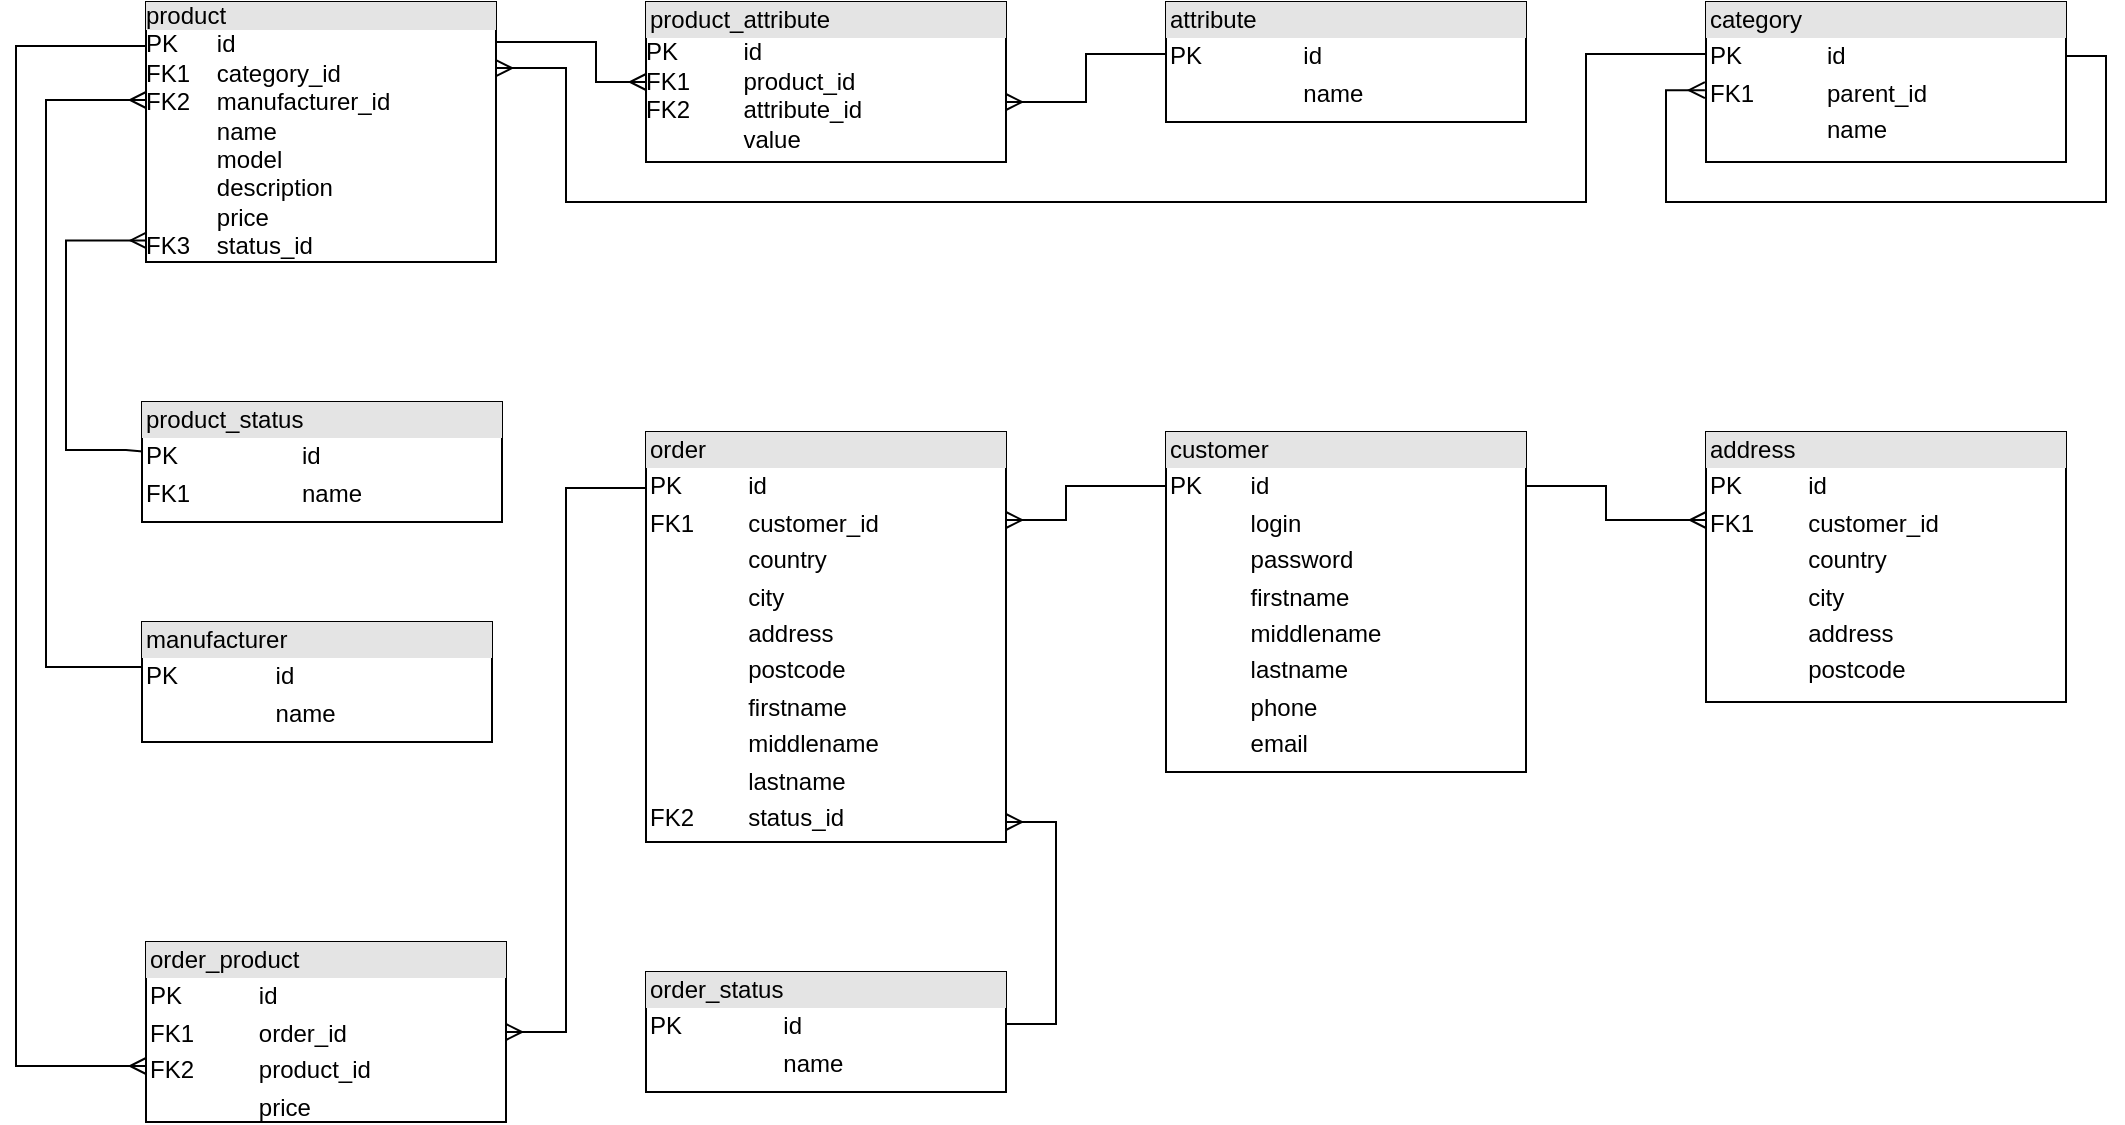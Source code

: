 <mxfile userAgent="Mozilla/5.0 (Windows NT 6.1; Win64; x64) AppleWebKit/537.36 (KHTML, like Gecko) Chrome/52.0.274.10 Safari/537.36" version="5.5.0.1" editor="www.draw.io" type="dropbox"><diagram><mxGraphModel dx="1536" dy="1019" grid="1" gridSize="10" guides="1" tooltips="1" connect="1" arrows="1" fold="1" page="0" pageScale="1.5" pageWidth="826" pageHeight="1169" background="#ffffff" math="0" shadow="0"><root><mxCell id="0" style=";html=1;"/><mxCell id="1" style=";html=1;" parent="0"/><mxCell id="108" value="" style="edgeStyle=orthogonalEdgeStyle;rounded=0;html=1;startArrow=ERmany;startFill=0;endArrow=none;endFill=0;jettySize=auto;orthogonalLoop=1;fontSize=12;fontColor=#000000;" parent="1" source="84" target="95" edge="1"><mxGeometry relative="1" as="geometry"><Array as="points"><mxPoint x="180" y="-70"/><mxPoint x="180" y="-94"/></Array></mxGeometry></mxCell><mxCell id="84" value="&lt;div style=&quot;text-align: left ; box-sizing: border-box ; width: 100% ; padding: 2px ; background: rgb(228 , 228 , 228)&quot;&gt;product_attribute&lt;/div&gt;&lt;table style=&quot;width: 100% ; font-size: 1em&quot; cellpadding=&quot;0&quot; cellspacing=&quot;0&quot;&gt;&lt;tbody&gt;&lt;tr&gt;&lt;td&gt;PK&lt;/td&gt;&lt;td&gt;id&lt;/td&gt;&lt;/tr&gt;&lt;tr&gt;&lt;td&gt;FK1&lt;/td&gt;&lt;td&gt;product_id&lt;/td&gt;&lt;/tr&gt;&lt;tr&gt;&lt;td&gt;FK2&lt;/td&gt;&lt;td&gt;attribute_id&lt;/td&gt;&lt;/tr&gt;&lt;tr&gt;&lt;td&gt;&lt;br&gt;&lt;/td&gt;&lt;td&gt;value&lt;/td&gt;&lt;/tr&gt;&lt;/tbody&gt;&lt;/table&gt;" style="verticalAlign=top;align=left;overflow=fill;rounded=0;shadow=0;glass=0;strokeWidth=1;fontSize=12;fillColor=#ffffff;strokeColor=#000000;labelBackgroundColor=none;fontColor=#000000;labelBorderColor=none;spacing=0;html=1;" parent="1" vertex="1"><mxGeometry x="-40" y="-120" width="180" height="80" as="geometry"/></mxCell><mxCell id="93" value="&lt;span style=&quot;color: rgb(0, 0, 0); font-family: Helvetica; font-size: 12px; font-style: normal; font-variant: normal; font-weight: normal; letter-spacing: normal; line-height: 14.4px; orphans: auto; text-align: left; text-indent: 0px; text-transform: none; white-space: nowrap; widows: 1; word-spacing: 0px; -webkit-text-stroke-width: 0px; display: inline !important; float: none; background-color: rgb(228, 228, 228);&quot;&gt;description&lt;/span&gt;" style="text;html=1;fontSize=12;fontColor=#000000;" parent="1" vertex="1"><mxGeometry x="-205" y="-20" width="80" height="30" as="geometry"/></mxCell><mxCell id="107" style="edgeStyle=orthogonalEdgeStyle;rounded=0;html=1;entryX=0;entryY=0.5;startArrow=none;startFill=0;endArrow=ERmany;endFill=0;jettySize=auto;orthogonalLoop=1;fontSize=12;fontColor=#000000;" parent="1" source="94" target="84" edge="1"><mxGeometry relative="1" as="geometry"><Array as="points"><mxPoint x="-65" y="-100"/><mxPoint x="-65" y="-80"/></Array></mxGeometry></mxCell><mxCell id="109" style="edgeStyle=orthogonalEdgeStyle;rounded=0;html=1;entryX=0;entryY=0.5;startArrow=ERmany;startFill=0;endArrow=none;endFill=0;jettySize=auto;orthogonalLoop=1;fontSize=12;fontColor=#000000;exitX=1;exitY=0.254;exitPerimeter=0;" parent="1" source="94" target="97" edge="1"><mxGeometry relative="1" as="geometry"><mxPoint x="-100" y="-55" as="sourcePoint"/><Array as="points"><mxPoint x="-80" y="-87"/><mxPoint x="-80" y="-20"/><mxPoint x="430" y="-20"/><mxPoint x="430" y="-94"/><mxPoint x="490" y="-94"/></Array></mxGeometry></mxCell><mxCell id="112" style="edgeStyle=orthogonalEdgeStyle;rounded=0;html=1;entryX=0;entryY=0.375;entryPerimeter=0;startArrow=ERmany;startFill=0;endArrow=none;endFill=0;jettySize=auto;orthogonalLoop=1;fontSize=12;fontColor=#000000;" parent="1" source="94" target="96" edge="1"><mxGeometry relative="1" as="geometry"><Array as="points"><mxPoint x="-340" y="-71"/><mxPoint x="-340" y="213"/></Array></mxGeometry></mxCell><mxCell id="94" value="&lt;div style=&quot;text-align: left ; box-sizing: border-box ; width: 100% ; padding: 0px ; background: rgb(228 , 228 , 228)&quot;&gt;product&lt;/div&gt;&lt;table style=&quot;width: 100% ; font-size: 1em&quot; cellpadding=&quot;0&quot; cellspacing=&quot;0&quot;&gt;&lt;tbody&gt;&lt;tr&gt;&lt;td&gt;PK&lt;/td&gt;&lt;td&gt;id&lt;/td&gt;&lt;/tr&gt;&lt;tr&gt;&lt;td&gt;FK1&lt;/td&gt;&lt;td&gt;category_id&lt;/td&gt;&lt;/tr&gt;&lt;tr&gt;&lt;td&gt;FK2&lt;/td&gt;&lt;td&gt;manufacturer_id&lt;/td&gt;&lt;/tr&gt;&lt;tr&gt;&lt;td&gt;&lt;br&gt;&lt;/td&gt;&lt;td&gt;name&lt;/td&gt;&lt;/tr&gt;&lt;tr&gt;&lt;td&gt;&lt;br&gt;&lt;/td&gt;&lt;td&gt;model&lt;/td&gt;&lt;/tr&gt;&lt;tr&gt;&lt;td&gt;&lt;br&gt;&lt;/td&gt;&lt;td&gt;description&lt;/td&gt;&lt;/tr&gt;&lt;tr&gt;&lt;td&gt;&lt;br&gt;&lt;/td&gt;&lt;td&gt;price&lt;/td&gt;&lt;/tr&gt;&lt;tr&gt;&lt;td&gt;FK3&lt;/td&gt;&lt;td&gt;status_id&lt;/td&gt;&lt;/tr&gt;&lt;/tbody&gt;&lt;/table&gt;" style="verticalAlign=top;align=left;overflow=fill;rounded=0;shadow=0;glass=0;strokeWidth=1;fontSize=12;fillColor=#ffffff;strokeColor=#000000;labelBackgroundColor=none;fontColor=#000000;labelBorderColor=none;spacing=0;html=1;" parent="1" vertex="1"><mxGeometry x="-290" y="-120" width="175" height="130" as="geometry"/></mxCell><mxCell id="95" value="&lt;div style=&quot;box-sizing: border-box ; width: 100% ; background: #e4e4e4 ; padding: 2px&quot;&gt;attribute&lt;/div&gt;&lt;table style=&quot;width: 100% ; font-size: 1em&quot; cellpadding=&quot;2&quot; cellspacing=&quot;0&quot;&gt;&lt;tbody&gt;&lt;tr&gt;&lt;td&gt;PK&lt;/td&gt;&lt;td&gt;id&lt;/td&gt;&lt;/tr&gt;&lt;tr&gt;&lt;td&gt;&lt;br&gt;&lt;/td&gt;&lt;td&gt;name&lt;/td&gt;&lt;/tr&gt;&lt;/tbody&gt;&lt;/table&gt;" style="verticalAlign=top;align=left;overflow=fill;html=1;rounded=0;shadow=0;glass=0;strokeWidth=1;fillColor=#ffffff;gradientColor=none;fontSize=12;fontColor=#000000;" parent="1" vertex="1"><mxGeometry x="220" y="-120" width="180" height="60" as="geometry"/></mxCell><mxCell id="96" value="&lt;div style=&quot;box-sizing: border-box ; width: 100% ; background: #e4e4e4 ; padding: 2px&quot;&gt;manufacturer&lt;/div&gt;&lt;table style=&quot;width: 100% ; font-size: 1em&quot; cellpadding=&quot;2&quot; cellspacing=&quot;0&quot;&gt;&lt;tbody&gt;&lt;tr&gt;&lt;td&gt;PK&lt;/td&gt;&lt;td&gt;id&lt;/td&gt;&lt;/tr&gt;&lt;tr&gt;&lt;td&gt;&lt;br&gt;&lt;/td&gt;&lt;td&gt;name&lt;/td&gt;&lt;/tr&gt;&lt;/tbody&gt;&lt;/table&gt;" style="verticalAlign=top;align=left;overflow=fill;html=1;rounded=0;shadow=0;glass=0;strokeWidth=1;fillColor=#ffffff;gradientColor=none;fontSize=12;fontColor=#000000;" parent="1" vertex="1"><mxGeometry x="-292" y="190" width="175" height="60" as="geometry"/></mxCell><mxCell id="97" value="&lt;div style=&quot;box-sizing: border-box ; width: 100% ; background: #e4e4e4 ; padding: 2px&quot;&gt;category&lt;/div&gt;&lt;table style=&quot;width: 100% ; font-size: 1em&quot; cellpadding=&quot;2&quot; cellspacing=&quot;0&quot;&gt;&lt;tbody&gt;&lt;tr&gt;&lt;td&gt;PK&lt;/td&gt;&lt;td&gt;id&lt;/td&gt;&lt;/tr&gt;&lt;tr&gt;&lt;td&gt;FK1&lt;/td&gt;&lt;td&gt;parent_id&lt;/td&gt;&lt;/tr&gt;&lt;tr&gt;&lt;td&gt;&lt;/td&gt;&lt;td&gt;name&lt;/td&gt;&lt;/tr&gt;&lt;/tbody&gt;&lt;/table&gt;" style="verticalAlign=top;align=left;overflow=fill;html=1;rounded=0;shadow=0;glass=0;strokeWidth=1;fillColor=#ffffff;gradientColor=none;fontSize=12;fontColor=#000000;" parent="1" vertex="1"><mxGeometry x="490" y="-120" width="180" height="80" as="geometry"/></mxCell><mxCell id="98" value="&lt;div style=&quot;box-sizing: border-box ; width: 100% ; background: #e4e4e4 ; padding: 2px&quot;&gt;order_status&lt;/div&gt;&lt;table style=&quot;width: 100% ; font-size: 1em&quot; cellpadding=&quot;2&quot; cellspacing=&quot;0&quot;&gt;&lt;tbody&gt;&lt;tr&gt;&lt;td&gt;PK&lt;/td&gt;&lt;td&gt;id&lt;/td&gt;&lt;/tr&gt;&lt;tr&gt;&lt;td&gt;&lt;br&gt;&lt;/td&gt;&lt;td&gt;name&lt;/td&gt;&lt;/tr&gt;&lt;/tbody&gt;&lt;/table&gt;" style="verticalAlign=top;align=left;overflow=fill;html=1;rounded=0;shadow=0;glass=0;strokeWidth=1;fillColor=#ffffff;gradientColor=none;fontSize=12;fontColor=#000000;" parent="1" vertex="1"><mxGeometry x="-40" y="365" width="180" height="60" as="geometry"/></mxCell><mxCell id="116" style="edgeStyle=orthogonalEdgeStyle;rounded=0;html=1;startArrow=ERmany;startFill=0;endArrow=none;endFill=0;jettySize=auto;orthogonalLoop=1;fontSize=12;fontColor=#000000;" parent="1" source="99" target="100" edge="1"><mxGeometry relative="1" as="geometry"><Array as="points"><mxPoint x="-80" y="395"/><mxPoint x="-80" y="123"/></Array></mxGeometry></mxCell><mxCell id="117" style="edgeStyle=orthogonalEdgeStyle;rounded=0;html=1;startArrow=ERmany;startFill=0;endArrow=none;endFill=0;jettySize=auto;orthogonalLoop=1;fontSize=12;fontColor=#000000;" parent="1" source="99" target="94" edge="1"><mxGeometry relative="1" as="geometry"><Array as="points"><mxPoint x="-355" y="412"/><mxPoint x="-355" y="-98"/></Array></mxGeometry></mxCell><mxCell id="99" value="&lt;div style=&quot;box-sizing: border-box ; width: 100% ; background: #e4e4e4 ; padding: 2px&quot;&gt;order_product&lt;/div&gt;&lt;table style=&quot;width: 100% ; font-size: 1em&quot; cellpadding=&quot;2&quot; cellspacing=&quot;0&quot;&gt;&lt;tbody&gt;&lt;tr&gt;&lt;td&gt;PK&lt;/td&gt;&lt;td&gt;id&lt;/td&gt;&lt;/tr&gt;&lt;tr&gt;&lt;td&gt;FK1&lt;/td&gt;&lt;td&gt;order_id&lt;/td&gt;&lt;/tr&gt;&lt;tr&gt;&lt;td&gt;FK2&lt;/td&gt;&lt;td&gt;product_id&lt;/td&gt;&lt;/tr&gt;&lt;tr&gt;&lt;td&gt;&lt;br&gt;&lt;/td&gt;&lt;td&gt;price&lt;/td&gt;&lt;/tr&gt;&lt;/tbody&gt;&lt;/table&gt;" style="verticalAlign=top;align=left;overflow=fill;html=1;rounded=0;shadow=0;glass=0;strokeWidth=1;fillColor=#ffffff;gradientColor=none;fontSize=12;fontColor=#000000;" parent="1" vertex="1"><mxGeometry x="-290" y="350" width="180" height="90" as="geometry"/></mxCell><mxCell id="114" style="edgeStyle=orthogonalEdgeStyle;rounded=0;html=1;startArrow=ERmany;startFill=0;endArrow=none;endFill=0;jettySize=auto;orthogonalLoop=1;fontSize=12;fontColor=#000000;" parent="1" source="100" target="102" edge="1"><mxGeometry relative="1" as="geometry"><Array as="points"><mxPoint x="170" y="139"/><mxPoint x="170" y="122"/></Array></mxGeometry></mxCell><mxCell id="115" style="edgeStyle=orthogonalEdgeStyle;rounded=0;html=1;startArrow=ERmany;startFill=0;endArrow=none;endFill=0;jettySize=auto;orthogonalLoop=1;fontSize=12;fontColor=#000000;" parent="1" source="100" target="98" edge="1"><mxGeometry relative="1" as="geometry"><Array as="points"><mxPoint x="165" y="290"/><mxPoint x="165" y="391"/></Array></mxGeometry></mxCell><mxCell id="100" value="&lt;div style=&quot;box-sizing: border-box ; width: 100% ; background: #e4e4e4 ; padding: 2px&quot;&gt;order&lt;/div&gt;&lt;table style=&quot;width: 100% ; font-size: 1em&quot; cellpadding=&quot;2&quot; cellspacing=&quot;0&quot;&gt;&lt;tbody&gt;&lt;tr&gt;&lt;td&gt;PK&lt;/td&gt;&lt;td&gt;id&lt;/td&gt;&lt;/tr&gt;&lt;tr&gt;&lt;td&gt;FK1&lt;/td&gt;&lt;td&gt;customer_id&lt;/td&gt;&lt;/tr&gt;&lt;tr&gt;&lt;td&gt;&lt;/td&gt;&lt;td&gt;country&lt;/td&gt;&lt;/tr&gt;&lt;tr&gt;&lt;td&gt;&lt;br&gt;&lt;/td&gt;&lt;td&gt;city&lt;/td&gt;&lt;/tr&gt;&lt;tr&gt;&lt;td&gt;&lt;br&gt;&lt;/td&gt;&lt;td&gt;address&lt;/td&gt;&lt;/tr&gt;&lt;tr&gt;&lt;td&gt;&lt;br&gt;&lt;/td&gt;&lt;td&gt;postcode&lt;/td&gt;&lt;/tr&gt;&lt;tr&gt;&lt;td&gt;&lt;br&gt;&lt;/td&gt;&lt;td&gt;firstname&lt;/td&gt;&lt;/tr&gt;&lt;tr&gt;&lt;td&gt;&lt;br&gt;&lt;/td&gt;&lt;td&gt;middlename&lt;/td&gt;&lt;/tr&gt;&lt;tr&gt;&lt;td&gt;&lt;br&gt;&lt;/td&gt;&lt;td&gt;lastname&lt;/td&gt;&lt;/tr&gt;&lt;tr&gt;&lt;td&gt;FK2&lt;/td&gt;&lt;td&gt;status_id&lt;/td&gt;&lt;/tr&gt;&lt;/tbody&gt;&lt;/table&gt;" style="verticalAlign=top;align=left;overflow=fill;html=1;rounded=0;shadow=0;glass=0;strokeWidth=1;fillColor=#ffffff;gradientColor=none;fontSize=12;fontColor=#000000;" parent="1" vertex="1"><mxGeometry x="-40" y="95" width="180" height="205" as="geometry"/></mxCell><mxCell id="113" style="edgeStyle=orthogonalEdgeStyle;rounded=0;html=1;startArrow=ERmany;startFill=0;endArrow=none;endFill=0;jettySize=auto;orthogonalLoop=1;fontSize=12;fontColor=#000000;" parent="1" source="101" target="102" edge="1"><mxGeometry relative="1" as="geometry"><Array as="points"><mxPoint x="440" y="139"/><mxPoint x="440" y="122"/></Array></mxGeometry></mxCell><mxCell id="101" value="&lt;div style=&quot;box-sizing: border-box ; width: 100% ; background: #e4e4e4 ; padding: 2px&quot;&gt;address&lt;/div&gt;&lt;table style=&quot;width: 100% ; font-size: 1em&quot; cellpadding=&quot;2&quot; cellspacing=&quot;0&quot;&gt;&lt;tbody&gt;&lt;tr&gt;&lt;td&gt;PK&lt;/td&gt;&lt;td&gt;id&lt;/td&gt;&lt;/tr&gt;&lt;tr&gt;&lt;td&gt;FK1&lt;/td&gt;&lt;td&gt;customer_id&lt;/td&gt;&lt;/tr&gt;&lt;tr&gt;&lt;td&gt;&lt;/td&gt;&lt;td&gt;country&lt;/td&gt;&lt;/tr&gt;&lt;tr&gt;&lt;td&gt;&lt;br&gt;&lt;/td&gt;&lt;td&gt;city&lt;/td&gt;&lt;/tr&gt;&lt;tr&gt;&lt;td&gt;&lt;br&gt;&lt;/td&gt;&lt;td&gt;address&lt;/td&gt;&lt;/tr&gt;&lt;tr&gt;&lt;td&gt;&lt;br&gt;&lt;/td&gt;&lt;td&gt;postcode&lt;/td&gt;&lt;/tr&gt;&lt;/tbody&gt;&lt;/table&gt;" style="verticalAlign=top;align=left;overflow=fill;html=1;rounded=0;shadow=0;glass=0;strokeWidth=1;fillColor=#ffffff;gradientColor=none;fontSize=12;fontColor=#000000;" parent="1" vertex="1"><mxGeometry x="490" y="95" width="180" height="135" as="geometry"/></mxCell><mxCell id="102" value="&lt;div style=&quot;box-sizing: border-box ; width: 100% ; background: #e4e4e4 ; padding: 2px&quot;&gt;customer&lt;/div&gt;&lt;table style=&quot;width: 100% ; font-size: 1em&quot; cellpadding=&quot;2&quot; cellspacing=&quot;0&quot;&gt;&lt;tbody&gt;&lt;tr&gt;&lt;td&gt;PK&lt;/td&gt;&lt;td&gt;id&lt;/td&gt;&lt;/tr&gt;&lt;tr&gt;&lt;td&gt;&lt;br&gt;&lt;/td&gt;&lt;td&gt;login&lt;/td&gt;&lt;/tr&gt;&lt;tr&gt;&lt;td&gt;&lt;/td&gt;&lt;td&gt;password&lt;/td&gt;&lt;/tr&gt;&lt;tr&gt;&lt;td&gt;&lt;br&gt;&lt;/td&gt;&lt;td&gt;firstname&lt;/td&gt;&lt;/tr&gt;&lt;tr&gt;&lt;td&gt;&lt;br&gt;&lt;/td&gt;&lt;td&gt;middlename&lt;/td&gt;&lt;/tr&gt;&lt;tr&gt;&lt;td&gt;&lt;br&gt;&lt;/td&gt;&lt;td&gt;lastname&lt;/td&gt;&lt;/tr&gt;&lt;tr&gt;&lt;td&gt;&lt;br&gt;&lt;/td&gt;&lt;td&gt;phone&lt;/td&gt;&lt;/tr&gt;&lt;tr&gt;&lt;td&gt;&lt;br&gt;&lt;/td&gt;&lt;td&gt;email&lt;/td&gt;&lt;/tr&gt;&lt;/tbody&gt;&lt;/table&gt;" style="verticalAlign=top;align=left;overflow=fill;html=1;rounded=0;shadow=0;glass=0;strokeWidth=1;fillColor=#ffffff;gradientColor=none;fontSize=12;fontColor=#000000;" parent="1" vertex="1"><mxGeometry x="220" y="95" width="180" height="170" as="geometry"/></mxCell><mxCell id="111" style="edgeStyle=orthogonalEdgeStyle;rounded=0;html=1;entryX=1;entryY=0.5;startArrow=ERmany;startFill=0;endArrow=none;endFill=0;jettySize=auto;orthogonalLoop=1;fontSize=12;fontColor=#000000;exitX=-0.003;exitY=0.551;exitPerimeter=0;" parent="1" source="97" target="97" edge="1"><mxGeometry relative="1" as="geometry"><mxPoint x="470" y="-80" as="sourcePoint"/><Array as="points"><mxPoint x="470" y="-76"/><mxPoint x="470" y="-20"/><mxPoint x="690" y="-20"/><mxPoint x="690" y="-93"/><mxPoint x="670" y="-93"/></Array></mxGeometry></mxCell><mxCell id="118" value="&lt;div style=&quot;box-sizing: border-box ; width: 100% ; background: #e4e4e4 ; padding: 2px&quot;&gt;product_status&lt;/div&gt;&lt;table style=&quot;width: 100% ; font-size: 1em&quot; cellpadding=&quot;2&quot; cellspacing=&quot;0&quot;&gt;&lt;tbody&gt;&lt;tr&gt;&lt;td&gt;PK&lt;/td&gt;&lt;td&gt;id&lt;/td&gt;&lt;/tr&gt;&lt;tr&gt;&lt;td&gt;FK1&lt;/td&gt;&lt;td&gt;name&lt;/td&gt;&lt;/tr&gt;&lt;/tbody&gt;&lt;/table&gt;" style="verticalAlign=top;align=left;overflow=fill;html=1;rounded=0;shadow=0;glass=0;strokeWidth=1;fillColor=#ffffff;gradientColor=none;fontSize=12;fontColor=#000000;" vertex="1" parent="1"><mxGeometry x="-292" y="80" width="180" height="60" as="geometry"/></mxCell><mxCell id="120" style="edgeStyle=orthogonalEdgeStyle;rounded=0;html=1;entryX=0.002;entryY=0.412;entryPerimeter=0;startArrow=ERmany;startFill=0;endArrow=none;endFill=0;jettySize=auto;orthogonalLoop=1;fontSize=12;fontColor=#000000;exitX=0.002;exitY=0.917;exitPerimeter=0;" edge="1" parent="1" source="94" target="118"><mxGeometry x="-329.8" y="-61" as="geometry"><Array as="points"><mxPoint x="-330" y="-1"/><mxPoint x="-330" y="104"/><mxPoint x="-300" y="104"/></Array><mxPoint x="-280" y="-61" as="sourcePoint"/><mxPoint x="-281.8" y="222.6" as="targetPoint"/></mxGeometry></mxCell></root></mxGraphModel></diagram></mxfile>